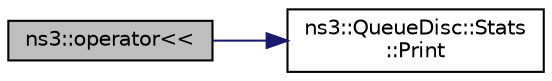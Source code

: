 digraph "ns3::operator&lt;&lt;"
{
 // LATEX_PDF_SIZE
  edge [fontname="Helvetica",fontsize="10",labelfontname="Helvetica",labelfontsize="10"];
  node [fontname="Helvetica",fontsize="10",shape=record];
  rankdir="LR";
  Node1 [label="ns3::operator\<\<",height=0.2,width=0.4,color="black", fillcolor="grey75", style="filled", fontcolor="black",tooltip="Stream insertion operator."];
  Node1 -> Node2 [color="midnightblue",fontsize="10",style="solid",fontname="Helvetica"];
  Node2 [label="ns3::QueueDisc::Stats\l::Print",height=0.2,width=0.4,color="black", fillcolor="white", style="filled",URL="$structns3_1_1_queue_disc_1_1_stats.html#aabb040c05216c6f436e4eb3c104e53ae",tooltip="Print the statistics."];
}
